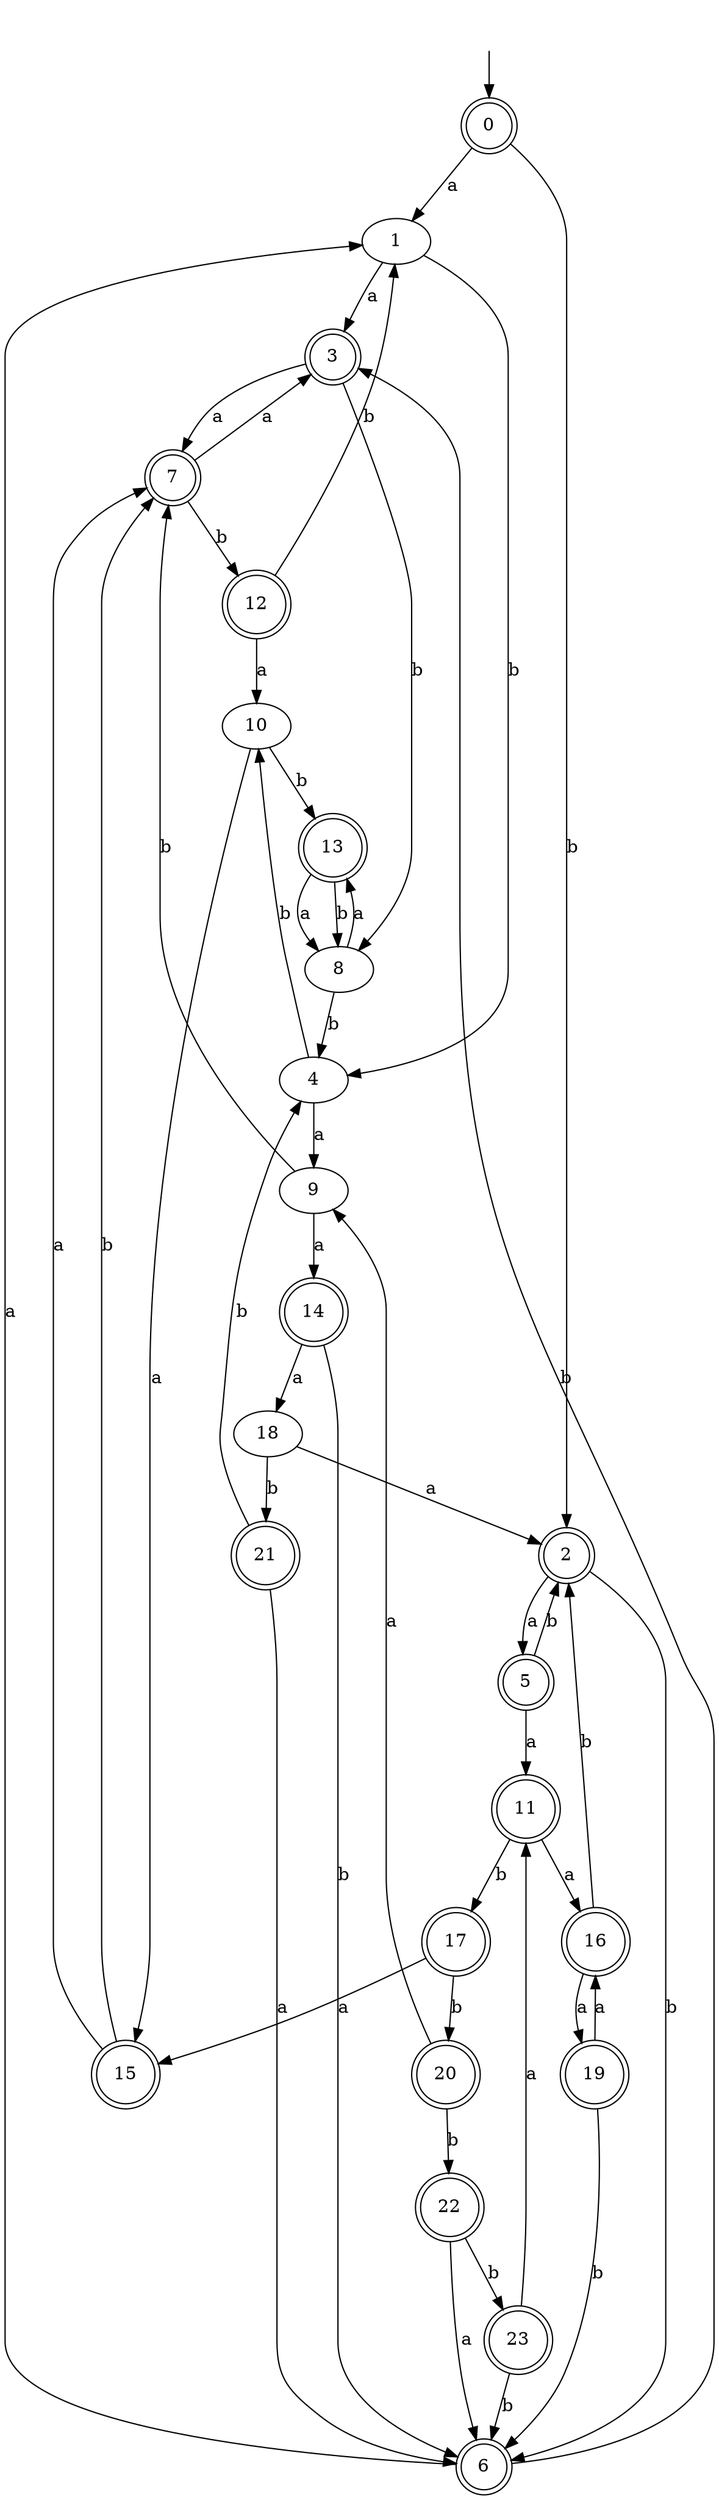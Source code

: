 digraph RandomDFA {
  __start0 [label="", shape=none];
  __start0 -> 0 [label=""];
  0 [shape=circle] [shape=doublecircle]
  0 -> 1 [label="a"]
  0 -> 2 [label="b"]
  1
  1 -> 3 [label="a"]
  1 -> 4 [label="b"]
  2 [shape=doublecircle]
  2 -> 5 [label="a"]
  2 -> 6 [label="b"]
  3 [shape=doublecircle]
  3 -> 7 [label="a"]
  3 -> 8 [label="b"]
  4
  4 -> 9 [label="a"]
  4 -> 10 [label="b"]
  5 [shape=doublecircle]
  5 -> 11 [label="a"]
  5 -> 2 [label="b"]
  6 [shape=doublecircle]
  6 -> 1 [label="a"]
  6 -> 3 [label="b"]
  7 [shape=doublecircle]
  7 -> 3 [label="a"]
  7 -> 12 [label="b"]
  8
  8 -> 13 [label="a"]
  8 -> 4 [label="b"]
  9
  9 -> 14 [label="a"]
  9 -> 7 [label="b"]
  10
  10 -> 15 [label="a"]
  10 -> 13 [label="b"]
  11 [shape=doublecircle]
  11 -> 16 [label="a"]
  11 -> 17 [label="b"]
  12 [shape=doublecircle]
  12 -> 10 [label="a"]
  12 -> 1 [label="b"]
  13 [shape=doublecircle]
  13 -> 8 [label="a"]
  13 -> 8 [label="b"]
  14 [shape=doublecircle]
  14 -> 18 [label="a"]
  14 -> 6 [label="b"]
  15 [shape=doublecircle]
  15 -> 7 [label="a"]
  15 -> 7 [label="b"]
  16 [shape=doublecircle]
  16 -> 19 [label="a"]
  16 -> 2 [label="b"]
  17 [shape=doublecircle]
  17 -> 15 [label="a"]
  17 -> 20 [label="b"]
  18
  18 -> 2 [label="a"]
  18 -> 21 [label="b"]
  19 [shape=doublecircle]
  19 -> 16 [label="a"]
  19 -> 6 [label="b"]
  20 [shape=doublecircle]
  20 -> 9 [label="a"]
  20 -> 22 [label="b"]
  21 [shape=doublecircle]
  21 -> 6 [label="a"]
  21 -> 4 [label="b"]
  22 [shape=doublecircle]
  22 -> 6 [label="a"]
  22 -> 23 [label="b"]
  23 [shape=doublecircle]
  23 -> 11 [label="a"]
  23 -> 6 [label="b"]
}
